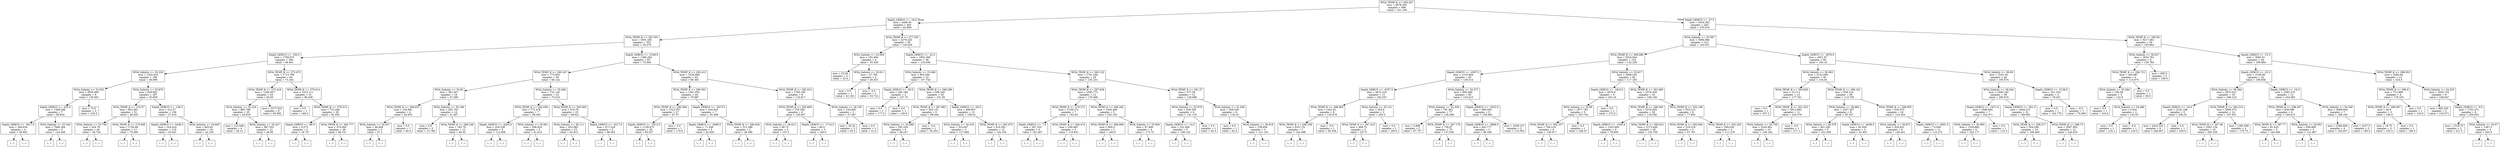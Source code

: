 digraph Tree {
node [shape=box] ;
0 [label="WOA_TEMP_K <= 293.427\nmse = 4978.302\nsamples = 666\nvalue = 101.184"] ;
1 [label="Depth_GEBCO <= -34.0\nmse = 2406.05\nsamples = 403\nvalue = 62.699"] ;
0 -> 1 [labeldistance=2.5, labelangle=45, headlabel="True"] ;
2 [label="WOA_TEMP_K <= 287.501\nmse = 1801.455\nsamples = 353\nvalue = 54.276"] ;
1 -> 2 ;
3 [label="Depth_GEBCO <= -100.0\nmse = 1758.875\nsamples = 260\nvalue = 46.491"] ;
2 -> 3 ;
4 [label="WOA_Salinity <= 33.229\nmse = 1502.833\nsamples = 196\nvalue = 38.699"] ;
3 -> 4 ;
5 [label="WOA_Salinity <= 33.202\nmse = 8505.895\nsamples = 9\nvalue = 130.991"] ;
4 -> 5 ;
6 [label="Depth_GEBCO <= -435.0\nmse = 7388.298\nsamples = 7\nvalue = 99.654"] ;
5 -> 6 ;
7 [label="Depth_GEBCO <= -3617.0\nmse = 349.834\nsamples = 4\nvalue = 38.902"] ;
6 -> 7 ;
8 [label="(...)"] ;
7 -> 8 ;
9 [label="(...)"] ;
7 -> 9 ;
14 [label="WOA_Salinity <= 33.164\nmse = 7896.394\nsamples = 3\nvalue = 143.049"] ;
6 -> 14 ;
15 [label="(...)"] ;
14 -> 15 ;
16 [label="(...)"] ;
14 -> 16 ;
17 [label="mse = 75.0\nsamples = 2\nvalue = 225.0"] ;
5 -> 17 ;
18 [label="WOA_Salinity <= 33.879\nmse = 629.882\nsamples = 187\nvalue = 33.659"] ;
4 -> 18 ;
19 [label="WOA_TEMP_K <= 275.57\nmse = 853.481\nsamples = 51\nvalue = 48.205"] ;
18 -> 19 ;
20 [label="WOA_Salinity <= 33.739\nmse = 204.78\nsamples = 40\nvalue = 38.754"] ;
19 -> 20 ;
21 [label="(...)"] ;
20 -> 21 ;
58 [label="(...)"] ;
20 -> 58 ;
89 [label="WOA_TEMP_K <= 275.848\nmse = 1726.68\nsamples = 11\nvalue = 79.394"] ;
19 -> 89 ;
90 [label="(...)"] ;
89 -> 90 ;
91 [label="(...)"] ;
89 -> 91 ;
110 [label="Depth_GEBCO <= -139.0\nmse = 412.57\nsamples = 136\nvalue = 27.616"] ;
18 -> 110 ;
111 [label="Depth_GEBCO <= -5438.5\nmse = 324.024\nsamples = 118\nvalue = 25.041"] ;
110 -> 111 ;
112 [label="(...)"] ;
111 -> 112 ;
119 [label="(...)"] ;
111 -> 119 ;
288 [label="WOA_Salinity <= 34.805\nmse = 663.92\nsamples = 18\nvalue = 42.235"] ;
110 -> 288 ;
289 [label="(...)"] ;
288 -> 289 ;
296 [label="(...)"] ;
288 -> 296 ;
317 [label="WOA_TEMP_K <= 275.475\nmse = 1713.789\nsamples = 64\nvalue = 73.244"] ;
3 -> 317 ;
318 [label="WOA_TEMP_K <= 273.418\nmse = 1336.507\nsamples = 33\nvalue = 50.05"] ;
317 -> 318 ;
319 [label="WOA_Salinity <= 32.229\nmse = 883.786\nsamples = 25\nvalue = 44.616"] ;
318 -> 319 ;
320 [label="mse = 123.348\nsamples = 4\nvalue = 29.12"] ;
319 -> 320 ;
321 [label="WOA_Salinity <= 33.427\nmse = 987.553\nsamples = 21\nvalue = 48.06"] ;
319 -> 321 ;
322 [label="(...)"] ;
321 -> 322 ;
329 [label="(...)"] ;
321 -> 329 ;
336 [label="mse = 2277.032\nsamples = 8\nvalue = 64.992"] ;
318 -> 336 ;
337 [label="WOA_TEMP_K <= 278.014\nmse = 1015.111\nsamples = 31\nvalue = 96.438"] ;
317 -> 337 ;
338 [label="mse = 0.0\nsamples = 1\nvalue = 180.0"] ;
337 -> 338 ;
339 [label="WOA_TEMP_K <= 279.514\nmse = 722.449\nsamples = 30\nvalue = 92.552"] ;
337 -> 339 ;
340 [label="Depth_GEBCO <= -86.5\nmse = 0.573\nsamples = 2\nvalue = 18.757"] ;
339 -> 340 ;
341 [label="(...)"] ;
340 -> 341 ;
342 [label="(...)"] ;
340 -> 342 ;
343 [label="WOA_TEMP_K <= 284.777\nmse = 479.064\nsamples = 28\nvalue = 96.151"] ;
339 -> 343 ;
344 [label="(...)"] ;
343 -> 344 ;
381 [label="(...)"] ;
343 -> 381 ;
386 [label="Depth_GEBCO <= -3198.0\nmse = 1286.282\nsamples = 93\nvalue = 75.845"] ;
2 -> 386 ;
387 [label="WOA_TEMP_K <= 290.247\nmse = 773.853\nsamples = 50\nvalue = 66.142"] ;
386 -> 387 ;
388 [label="WOA_Salinity <= 34.93\nmse = 361.007\nsamples = 18\nvalue = 47.288"] ;
387 -> 388 ;
389 [label="WOA_TEMP_K <= 288.651\nmse = 150.681\nsamples = 4\nvalue = 64.933"] ;
388 -> 389 ;
390 [label="WOA_Salinity <= 34.527\nmse = 46.609\nsamples = 3\nvalue = 57.2"] ;
389 -> 390 ;
391 [label="(...)"] ;
390 -> 391 ;
392 [label="(...)"] ;
390 -> 392 ;
395 [label="mse = 0.0\nsamples = 1\nvalue = 80.4"] ;
389 -> 395 ;
396 [label="WOA_Salinity <= 35.196\nmse = 292.742\nsamples = 14\nvalue = 41.407"] ;
388 -> 396 ;
397 [label="mse = 0.0\nsamples = 2\nvalue = 15.789"] ;
396 -> 397 ;
398 [label="WOA_TEMP_K <= 289.248\nmse = 193.79\nsamples = 12\nvalue = 46.53"] ;
396 -> 398 ;
399 [label="(...)"] ;
398 -> 399 ;
412 [label="(...)"] ;
398 -> 412 ;
421 [label="WOA_Salinity <= 35.496\nmse = 722.145\nsamples = 32\nvalue = 75.014"] ;
387 -> 421 ;
422 [label="WOA_TEMP_K <= 292.658\nmse = 772.476\nsamples = 7\nvalue = 98.263"] ;
421 -> 422 ;
423 [label="Depth_GEBCO <= -4204.0\nmse = 254.538\nsamples = 5\nvalue = 112.006"] ;
422 -> 423 ;
424 [label="(...)"] ;
423 -> 424 ;
431 [label="(...)"] ;
423 -> 431 ;
432 [label="WOA_Salinity <= 35.081\nmse = 306.824\nsamples = 2\nvalue = 61.614"] ;
422 -> 432 ;
433 [label="(...)"] ;
432 -> 433 ;
434 [label="(...)"] ;
432 -> 434 ;
435 [label="WOA_TEMP_K <= 293.083\nmse = 518.79\nsamples = 25\nvalue = 68.621"] ;
421 -> 435 ;
436 [label="WOA_Salinity <= 36.111\nmse = 433.985\nsamples = 23\nvalue = 65.815"] ;
435 -> 436 ;
437 [label="(...)"] ;
436 -> 437 ;
452 [label="(...)"] ;
436 -> 452 ;
475 [label="Depth_GEBCO <= -4217.0\nmse = 671.534\nsamples = 2\nvalue = 88.262"] ;
435 -> 475 ;
476 [label="(...)"] ;
475 -> 476 ;
477 [label="(...)"] ;
475 -> 477 ;
478 [label="WOA_TEMP_K <= 292.412\nmse = 1629.684\nsamples = 43\nvalue = 86.392"] ;
386 -> 478 ;
479 [label="WOA_TEMP_K <= 290.591\nmse = 1361.052\nsamples = 34\nvalue = 79.987"] ;
478 -> 479 ;
480 [label="WOA_TEMP_K <= 290.568\nmse = 1322.557\nsamples = 27\nvalue = 87.07"] ;
479 -> 480 ;
481 [label="Depth_GEBCO <= -2512.0\nmse = 1159.973\nsamples = 26\nvalue = 85.027"] ;
480 -> 481 ;
482 [label="(...)"] ;
481 -> 482 ;
483 [label="(...)"] ;
481 -> 483 ;
526 [label="mse = 0.0\nsamples = 1\nvalue = 179.0"] ;
480 -> 526 ;
527 [label="Depth_GEBCO <= -2073.0\nmse = 434.916\nsamples = 7\nvalue = 50.368"] ;
479 -> 527 ;
528 [label="Depth_GEBCO <= -2999.0\nmse = 71.048\nsamples = 5\nvalue = 62.929"] ;
527 -> 528 ;
529 [label="(...)"] ;
528 -> 529 ;
530 [label="(...)"] ;
528 -> 530 ;
531 [label="WOA_TEMP_K <= 290.626\nmse = 312.398\nsamples = 2\nvalue = 28.386"] ;
527 -> 531 ;
532 [label="(...)"] ;
531 -> 532 ;
533 [label="(...)"] ;
531 -> 533 ;
534 [label="WOA_TEMP_K <= 292.913\nmse = 1785.185\nsamples = 9\nvalue = 116.817"] ;
478 -> 534 ;
535 [label="WOA_TEMP_K <= 292.695\nmse = 755.556\nsamples = 6\nvalue = 136.667"] ;
534 -> 535 ;
536 [label="WOA_Salinity <= 36.612\nmse = 68.75\nsamples = 3\nvalue = 107.5"] ;
535 -> 536 ;
537 [label="(...)"] ;
536 -> 537 ;
540 [label="(...)"] ;
536 -> 540 ;
541 [label="Depth_GEBCO <= -1714.5\nmse = 80.0\nsamples = 3\nvalue = 160.0"] ;
535 -> 541 ;
542 [label="(...)"] ;
541 -> 542 ;
545 [label="(...)"] ;
541 -> 545 ;
546 [label="WOA_Salinity <= 28.155\nmse = 145.802\nsamples = 3\nvalue = 57.267"] ;
534 -> 546 ;
547 [label="mse = 20.25\nsamples = 2\nvalue = 65.4"] ;
546 -> 547 ;
548 [label="mse = 0.0\nsamples = 1\nvalue = 41.0"] ;
546 -> 548 ;
549 [label="WOA_TEMP_K <= 277.555\nmse = 2276.225\nsamples = 50\nvalue = 128.039"] ;
1 -> 549 ;
550 [label="WOA_Salinity <= 23.056\nmse = 192.494\nsamples = 4\nvalue = 35.526"] ;
549 -> 550 ;
551 [label="mse = 23.04\nsamples = 2\nvalue = 22.6"] ;
550 -> 551 ;
552 [label="WOA_Salinity <= 33.811\nmse = 27.765\nsamples = 2\nvalue = 48.453"] ;
550 -> 552 ;
553 [label="mse = 0.0\nsamples = 1\nvalue = 43.183"] ;
552 -> 553 ;
554 [label="mse = -0.0\nsamples = 1\nvalue = 53.722"] ;
552 -> 554 ;
555 [label="Depth_GEBCO <= -22.5\nmse = 1852.368\nsamples = 46\nvalue = 133.646"] ;
549 -> 555 ;
556 [label="WOA_Salinity <= 31.846\nmse = 803.594\nsamples = 22\nvalue = 107.744"] ;
555 -> 556 ;
557 [label="Depth_GEBCO <= -30.0\nmse = 285.188\nsamples = 2\nvalue = 147.75"] ;
556 -> 557 ;
558 [label="mse = 0.0\nsamples = 1\nvalue = 177.0"] ;
557 -> 558 ;
559 [label="mse = 0.0\nsamples = 1\nvalue = 138.0"] ;
557 -> 559 ;
560 [label="WOA_TEMP_K <= 288.289\nmse = 599.245\nsamples = 20\nvalue = 101.59"] ;
556 -> 560 ;
561 [label="WOA_TEMP_K <= 287.982\nmse = 563.151\nsamples = 5\nvalue = 89.444"] ;
560 -> 561 ;
562 [label="WOA_Salinity <= 33.968\nmse = 293.329\nsamples = 4\nvalue = 99.227"] ;
561 -> 562 ;
563 [label="(...)"] ;
562 -> 563 ;
564 [label="(...)"] ;
562 -> 564 ;
569 [label="mse = -0.0\nsamples = 1\nvalue = 55.202"] ;
561 -> 569 ;
570 [label="Depth_GEBCO <= -29.5\nmse = 498.907\nsamples = 15\nvalue = 108.02"] ;
560 -> 570 ;
571 [label="WOA_Salinity <= 34.416\nmse = 310.647\nsamples = 3\nvalue = 127.084"] ;
570 -> 571 ;
572 [label="(...)"] ;
571 -> 572 ;
575 [label="(...)"] ;
571 -> 575 ;
576 [label="WOA_TEMP_K <= 292.675\nmse = 410.592\nsamples = 12\nvalue = 102.154"] ;
570 -> 576 ;
577 [label="(...)"] ;
576 -> 577 ;
590 [label="(...)"] ;
576 -> 590 ;
591 [label="WOA_TEMP_K <= 290.122\nmse = 1701.346\nsamples = 24\nvalue = 155.231"] ;
555 -> 591 ;
592 [label="WOA_TEMP_K <= 287.938\nmse = 1585.773\nsamples = 12\nvalue = 176.466"] ;
591 -> 592 ;
593 [label="WOA_TEMP_K <= 279.272\nmse = 1109.272\nsamples = 7\nvalue = 162.64"] ;
592 -> 593 ;
594 [label="Depth_GEBCO <= -7.5\nmse = 267.333\nsamples = 4\nvalue = 181.667"] ;
593 -> 594 ;
595 [label="(...)"] ;
594 -> 595 ;
598 [label="(...)"] ;
594 -> 598 ;
601 [label="WOA_TEMP_K <= 284.474\nmse = 356.483\nsamples = 3\nvalue = 119.831"] ;
593 -> 601 ;
602 [label="(...)"] ;
601 -> 602 ;
605 [label="(...)"] ;
601 -> 605 ;
606 [label="WOA_TEMP_K <= 289.282\nmse = 1456.408\nsamples = 5\nvalue = 202.143"] ;
592 -> 606 ;
607 [label="WOA_TEMP_K <= 288.689\nmse = 800.0\nsamples = 2\nvalue = 240.0"] ;
606 -> 607 ;
608 [label="(...)"] ;
607 -> 608 ;
609 [label="(...)"] ;
607 -> 609 ;
610 [label="WOA_Salinity <= 33.904\nmse = 67.688\nsamples = 3\nvalue = 173.75"] ;
606 -> 610 ;
611 [label="(...)"] ;
610 -> 611 ;
612 [label="(...)"] ;
610 -> 612 ;
613 [label="WOA_TEMP_K <= 291.27\nmse = 577.59\nsamples = 12\nvalue = 128.688"] ;
591 -> 613 ;
614 [label="WOA_Salinity <= 33.079\nmse = 539.359\nsamples = 6\nvalue = 141.125"] ;
613 -> 614 ;
615 [label="Depth_GEBCO <= -14.5\nmse = 222.408\nsamples = 5\nvalue = 148.143"] ;
614 -> 615 ;
616 [label="(...)"] ;
615 -> 616 ;
621 [label="(...)"] ;
615 -> 621 ;
624 [label="mse = 0.0\nsamples = 1\nvalue = 92.0"] ;
614 -> 624 ;
625 [label="WOA_Salinity <= 31.038\nmse = 306.438\nsamples = 6\nvalue = 116.25"] ;
613 -> 625 ;
626 [label="mse = 0.0\nsamples = 1\nvalue = 82.0"] ;
625 -> 626 ;
627 [label="WOA_Salinity <= 36.618\nmse = 158.694\nsamples = 5\nvalue = 121.143"] ;
625 -> 627 ;
628 [label="(...)"] ;
627 -> 628 ;
635 [label="(...)"] ;
627 -> 635 ;
636 [label="Depth_GEBCO <= -27.5\nmse = 3534.302\nsamples = 263\nvalue = 155.919"] ;
0 -> 636 [labeldistance=2.5, labelangle=-45, headlabel="False"] ;
637 [label="WOA_Salinity <= 35.587\nmse = 3066.984\nsamples = 213\nvalue = 145.051"] ;
636 -> 637 ;
638 [label="WOA_TEMP_K <= 299.088\nmse = 2016.644\nsamples = 133\nvalue = 132.228"] ;
637 -> 638 ;
639 [label="Depth_GEBCO <= -4597.5\nmse = 1510.884\nsamples = 93\nvalue = 138.514"] ;
638 -> 639 ;
640 [label="Depth_GEBCO <= -4767.5\nmse = 4675.225\nsamples = 11\nvalue = 183.047"] ;
639 -> 640 ;
641 [label="WOA_TEMP_K <= 298.994\nmse = 1422.91\nsamples = 8\nvalue = 135.079"] ;
640 -> 641 ;
642 [label="WOA_TEMP_K <= 296.338\nmse = 819.176\nsamples = 7\nvalue = 144.398"] ;
641 -> 642 ;
643 [label="(...)"] ;
642 -> 643 ;
646 [label="(...)"] ;
642 -> 646 ;
655 [label="mse = -0.0\nsamples = 1\nvalue = 60.526"] ;
641 -> 655 ;
656 [label="WOA_Salinity <= 35.131\nmse = 925.0\nsamples = 3\nvalue = 255.0"] ;
640 -> 656 ;
657 [label="WOA_TEMP_K <= 297.319\nmse = 468.75\nsamples = 2\nvalue = 237.5"] ;
656 -> 657 ;
658 [label="(...)"] ;
657 -> 658 ;
659 [label="(...)"] ;
657 -> 659 ;
660 [label="mse = 0.0\nsamples = 1\nvalue = 290.0"] ;
656 -> 660 ;
661 [label="WOA_Salinity <= 35.573\nmse = 895.469\nsamples = 82\nvalue = 133.415"] ;
639 -> 661 ;
662 [label="WOA_Salinity <= 32.339\nmse = 781.961\nsamples = 77\nvalue = 136.388"] ;
661 -> 662 ;
663 [label="mse = 0.688\nsamples = 2\nvalue = 87.707"] ;
662 -> 663 ;
664 [label="WOA_TEMP_K <= 297.178\nmse = 739.67\nsamples = 75\nvalue = 137.636"] ;
662 -> 664 ;
665 [label="(...)"] ;
664 -> 665 ;
726 [label="(...)"] ;
664 -> 726 ;
779 [label="Depth_GEBCO <= -3322.0\nmse = 985.459\nsamples = 5\nvalue = 100.982"] ;
661 -> 779 ;
780 [label="Depth_GEBCO <= -3868.0\nmse = 643.777\nsamples = 3\nvalue = 90.348"] ;
779 -> 780 ;
781 [label="(...)"] ;
780 -> 781 ;
784 [label="(...)"] ;
780 -> 784 ;
785 [label="mse = 1039.127\nsamples = 2\nvalue = 119.593"] ;
779 -> 785 ;
786 [label="WOA_Salinity <= 33.817\nmse = 2906.235\nsamples = 40\nvalue = 117.183"] ;
638 -> 786 ;
787 [label="Depth_GEBCO <= -1816.0\nmse = 3079.8\nsamples = 6\nvalue = 163.16"] ;
786 -> 787 ;
788 [label="WOA_Salinity <= 33.69\nmse = 1877.793\nsamples = 5\nvalue = 150.734"] ;
787 -> 788 ;
789 [label="WOA_TEMP_K <= 302.337\nmse = 769.218\nsamples = 4\nvalue = 138.517"] ;
788 -> 789 ;
790 [label="(...)"] ;
789 -> 790 ;
795 [label="(...)"] ;
789 -> 795 ;
796 [label="mse = 0.0\nsamples = 1\nvalue = 248.47"] ;
788 -> 796 ;
797 [label="mse = 0.0\nsamples = 1\nvalue = 275.0"] ;
787 -> 797 ;
798 [label="WOA_TEMP_K <= 301.685\nmse = 2376.439\nsamples = 34\nvalue = 108.168"] ;
786 -> 798 ;
799 [label="WOA_TEMP_K <= 299.583\nmse = 2576.829\nsamples = 26\nvalue = 118.556"] ;
798 -> 799 ;
800 [label="Depth_GEBCO <= -1030.0\nmse = 1353.665\nsamples = 6\nvalue = 78.909"] ;
799 -> 800 ;
801 [label="(...)"] ;
800 -> 801 ;
810 [label="(...)"] ;
800 -> 810 ;
811 [label="WOA_TEMP_K <= 300.621\nmse = 2173.849\nsamples = 20\nvalue = 134.709"] ;
799 -> 811 ;
812 [label="(...)"] ;
811 -> 812 ;
825 [label="(...)"] ;
811 -> 825 ;
850 [label="WOA_TEMP_K <= 302.148\nmse = 553.213\nsamples = 8\nvalue = 77.803"] ;
798 -> 850 ;
851 [label="WOA_TEMP_K <= 302.094\nmse = 219.318\nsamples = 5\nvalue = 67.761"] ;
850 -> 851 ;
852 [label="(...)"] ;
851 -> 852 ;
859 [label="(...)"] ;
851 -> 859 ;
860 [label="WOA_TEMP_K <= 302.202\nmse = 209.636\nsamples = 3\nvalue = 111.276"] ;
850 -> 860 ;
861 [label="(...)"] ;
860 -> 861 ;
862 [label="(...)"] ;
860 -> 862 ;
865 [label="Depth_GEBCO <= -3676.0\nmse = 4051.87\nsamples = 80\nvalue = 165.16"] ;
637 -> 865 ;
866 [label="WOA_Salinity <= 36.063\nmse = 3152.608\nsamples = 40\nvalue = 134.04"] ;
865 -> 866 ;
867 [label="WOA_TEMP_K <= 295.826\nmse = 5113.2\nsamples = 12\nvalue = 177.761"] ;
866 -> 867 ;
868 [label="mse = 0.0\nsamples = 1\nvalue = 307.2"] ;
867 -> 868 ;
869 [label="WOA_TEMP_K <= 301.323\nmse = 3612.882\nsamples = 11\nvalue = 163.379"] ;
867 -> 869 ;
870 [label="WOA_Salinity <= 35.758\nmse = 2245.861\nsamples = 10\nvalue = 149.164"] ;
869 -> 870 ;
871 [label="(...)"] ;
870 -> 871 ;
878 [label="(...)"] ;
870 -> 878 ;
889 [label="mse = -0.0\nsamples = 1\nvalue = 277.1"] ;
869 -> 889 ;
890 [label="WOA_TEMP_K <= 296.161\nmse = 938.124\nsamples = 28\nvalue = 113.705"] ;
866 -> 890 ;
891 [label="WOA_Salinity <= 36.684\nmse = 1027.367\nsamples = 8\nvalue = 85.347"] ;
890 -> 891 ;
892 [label="WOA_Salinity <= 36.379\nmse = 401.295\nsamples = 5\nvalue = 101.658"] ;
891 -> 892 ;
893 [label="(...)"] ;
892 -> 893 ;
894 [label="(...)"] ;
892 -> 894 ;
901 [label="Depth_GEBCO <= -4038.5\nmse = 95.509\nsamples = 3\nvalue = 41.851"] ;
891 -> 901 ;
902 [label="(...)"] ;
901 -> 902 ;
905 [label="(...)"] ;
901 -> 905 ;
906 [label="WOA_TEMP_K <= 298.955\nmse = 535.975\nsamples = 20\nvalue = 123.454"] ;
890 -> 906 ;
907 [label="WOA_Salinity <= 36.873\nmse = 620.601\nsamples = 9\nvalue = 140.401"] ;
906 -> 907 ;
908 [label="(...)"] ;
907 -> 908 ;
921 [label="(...)"] ;
907 -> 921 ;
924 [label="Depth_GEBCO <= -4591.0\nmse = 73.009\nsamples = 11\nvalue = 110.272"] ;
906 -> 924 ;
925 [label="(...)"] ;
924 -> 925 ;
934 [label="(...)"] ;
924 -> 934 ;
943 [label="WOA_Salinity <= 36.69\nmse = 3181.35\nsamples = 40\nvalue = 193.574"] ;
865 -> 943 ;
944 [label="WOA_Salinity <= 36.044\nmse = 2495.192\nsamples = 38\nvalue = 200.674"] ;
943 -> 944 ;
945 [label="Depth_GEBCO <= -1671.0\nmse = 2586.082\nsamples = 7\nvalue = 242.971"] ;
944 -> 945 ;
946 [label="WOA_Salinity <= 35.995\nmse = 1326.882\nsamples = 6\nvalue = 253.177"] ;
945 -> 946 ;
947 [label="(...)"] ;
946 -> 947 ;
954 [label="(...)"] ;
946 -> 954 ;
955 [label="mse = 0.0\nsamples = 1\nvalue = 110.3"] ;
945 -> 955 ;
956 [label="Depth_GEBCO <= -261.5\nmse = 1844.312\nsamples = 31\nvalue = 189.063"] ;
944 -> 956 ;
957 [label="WOA_TEMP_K <= 299.277\nmse = 504.296\nsamples = 19\nvalue = 168.469"] ;
956 -> 957 ;
958 [label="(...)"] ;
957 -> 958 ;
979 [label="(...)"] ;
957 -> 979 ;
982 [label="WOA_TEMP_K <= 298.73\nmse = 2097.903\nsamples = 12\nvalue = 226.819"] ;
956 -> 982 ;
983 [label="(...)"] ;
982 -> 983 ;
988 [label="(...)"] ;
982 -> 988 ;
993 [label="Depth_GEBCO <= -3138.0\nmse = 201.353\nsamples = 2\nvalue = 78.201"] ;
943 -> 993 ;
994 [label="mse = 0.0\nsamples = 1\nvalue = 102.779"] ;
993 -> 994 ;
995 [label="mse = -0.0\nsamples = 1\nvalue = 70.009"] ;
993 -> 995 ;
996 [label="WOA_TEMP_K <= 295.85\nmse = 3217.461\nsamples = 50\nvalue = 195.964"] ;
636 -> 996 ;
997 [label="WOA_Salinity <= 36.627\nmse = 1624.781\nsamples = 6\nvalue = 139.783"] ;
996 -> 997 ;
998 [label="WOA_TEMP_K <= 294.722\nmse = 345.887\nsamples = 4\nvalue = 114.675"] ;
997 -> 998 ;
999 [label="WOA_Salinity <= 32.284\nmse = 190.58\nsamples = 3\nvalue = 122.9"] ;
998 -> 999 ;
1000 [label="mse = 0.0\nsamples = 1\nvalue = 103.6"] ;
999 -> 1000 ;
1001 [label="WOA_Salinity <= 34.486\nmse = 6.502\nsamples = 2\nvalue = 132.55"] ;
999 -> 1001 ;
1002 [label="mse = 0.0\nsamples = 1\nvalue = 135.1"] ;
1001 -> 1002 ;
1003 [label="mse = -0.0\nsamples = 1\nvalue = 130.0"] ;
1001 -> 1003 ;
1004 [label="mse = 0.0\nsamples = 1\nvalue = 90.0"] ;
998 -> 1004 ;
1005 [label="mse = 400.0\nsamples = 2\nvalue = 190.0"] ;
997 -> 1005 ;
1006 [label="Depth_GEBCO <= -13.5\nmse = 3093.01\nsamples = 44\nvalue = 199.884"] ;
996 -> 1006 ;
1007 [label="Depth_GEBCO <= -22.0\nmse = 3158.99\nsamples = 32\nvalue = 189.836"] ;
1006 -> 1007 ;
1008 [label="WOA_Salinity <= 36.394\nmse = 2973.521\nsamples = 19\nvalue = 206.216"] ;
1007 -> 1008 ;
1009 [label="Depth_GEBCO <= -24.0\nmse = 2142.188\nsamples = 5\nvalue = 236.25"] ;
1008 -> 1009 ;
1010 [label="mse = 2422.222\nsamples = 4\nvalue = 246.667"] ;
1009 -> 1010 ;
1011 [label="mse = 0.0\nsamples = 1\nvalue = 205.0"] ;
1009 -> 1011 ;
1012 [label="WOA_TEMP_K <= 300.216\nmse = 2885.375\nsamples = 14\nvalue = 197.931"] ;
1008 -> 1012 ;
1013 [label="WOA_TEMP_K <= 297.66\nmse = 3301.134\nsamples = 10\nvalue = 205.238"] ;
1012 -> 1013 ;
1014 [label="(...)"] ;
1013 -> 1014 ;
1015 [label="(...)"] ;
1013 -> 1015 ;
1018 [label="mse = 1285.938\nsamples = 4\nvalue = 178.75"] ;
1012 -> 1018 ;
1019 [label="Depth_GEBCO <= -16.5\nmse = 2393.576\nsamples = 13\nvalue = 164.583"] ;
1007 -> 1019 ;
1020 [label="WOA_TEMP_K <= 298.457\nmse = 928.698\nsamples = 6\nvalue = 144.615"] ;
1019 -> 1020 ;
1021 [label="WOA_TEMP_K <= 297.77\nmse = 81.633\nsamples = 3\nvalue = 164.286"] ;
1020 -> 1021 ;
1022 [label="(...)"] ;
1021 -> 1022 ;
1023 [label="(...)"] ;
1021 -> 1023 ;
1024 [label="WOA_Salinity <= 34.603\nmse = 938.889\nsamples = 3\nvalue = 121.667"] ;
1020 -> 1024 ;
1025 [label="(...)"] ;
1024 -> 1025 ;
1026 [label="(...)"] ;
1024 -> 1026 ;
1027 [label="WOA_Salinity <= 34.346\nmse = 3096.694\nsamples = 7\nvalue = 188.182"] ;
1019 -> 1027 ;
1028 [label="mse = 2384.694\nsamples = 4\nvalue = 192.857"] ;
1027 -> 1028 ;
1029 [label="mse = 4237.5\nsamples = 3\nvalue = 180.0"] ;
1027 -> 1029 ;
1030 [label="WOA_TEMP_K <= 296.953\nmse = 2084.64\nsamples = 12\nvalue = 224.4"] ;
1006 -> 1030 ;
1031 [label="WOA_TEMP_K <= 296.8\nmse = 713.889\nsamples = 4\nvalue = 178.333"] ;
1030 -> 1031 ;
1032 [label="WOA_TEMP_K <= 296.607\nmse = 40.0\nsamples = 3\nvalue = 190.0"] ;
1031 -> 1032 ;
1033 [label="mse = 18.75\nsamples = 2\nvalue = 192.5"] ;
1032 -> 1033 ;
1034 [label="mse = 0.0\nsamples = 1\nvalue = 180.0"] ;
1032 -> 1034 ;
1035 [label="mse = 0.0\nsamples = 1\nvalue = 120.0"] ;
1031 -> 1035 ;
1036 [label="WOA_Salinity <= 34.253\nmse = 1635.734\nsamples = 8\nvalue = 238.947"] ;
1030 -> 1036 ;
1037 [label="mse = 862.245\nsamples = 2\nvalue = 218.571"] ;
1036 -> 1037 ;
1038 [label="Depth_GEBCO <= -9.0\nmse = 1703.472\nsamples = 6\nvalue = 250.833"] ;
1036 -> 1038 ;
1039 [label="mse = 1518.75\nsamples = 2\nvalue = 227.5"] ;
1038 -> 1039 ;
1040 [label="WOA_Salinity <= 34.57\nmse = 1387.5\nsamples = 4\nvalue = 262.5"] ;
1038 -> 1040 ;
1041 [label="(...)"] ;
1040 -> 1041 ;
1042 [label="(...)"] ;
1040 -> 1042 ;
}